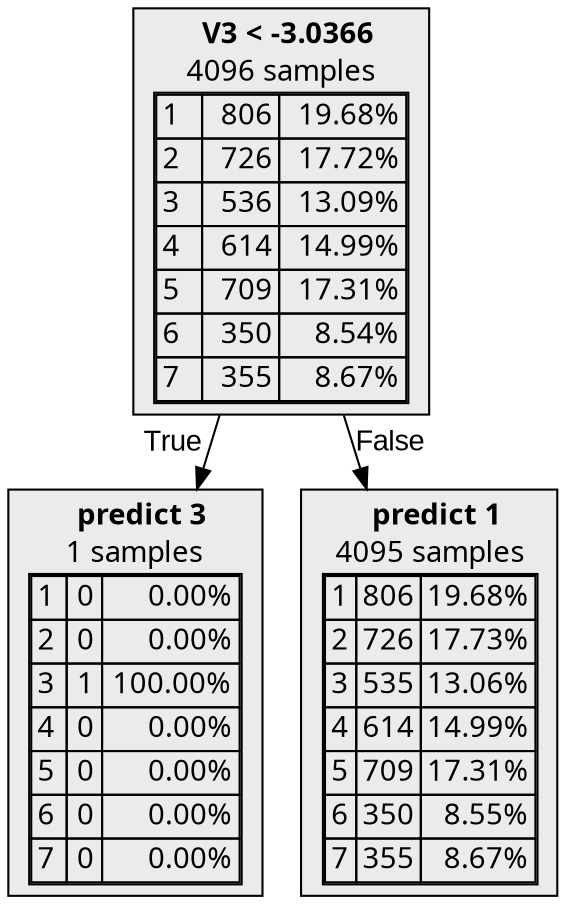 digraph {
    1 [label=<  <TABLE BORDER="0" CELLPADDING="0">
      <TR>
    <TD>
      <B>V3 &lt; -3.0366</B>
    </TD>
  </TR>

    <TR>
      <TD>4096 samples</TD>
    </TR>
    <TR>
  <TD>
    <TABLE CELLSPACING="0">
      
        <TR class="highlighted">
    <TD ALIGN="LEFT">1</TD>
    <TD ALIGN="RIGHT">806</TD>
    <TD ALIGN="RIGHT">19.68%</TD>
  </TR>
  <TR >
    <TD ALIGN="LEFT">2</TD>
    <TD ALIGN="RIGHT">726</TD>
    <TD ALIGN="RIGHT">17.72%</TD>
  </TR>
  <TR >
    <TD ALIGN="LEFT">3</TD>
    <TD ALIGN="RIGHT">536</TD>
    <TD ALIGN="RIGHT">13.09%</TD>
  </TR>
  <TR >
    <TD ALIGN="LEFT">4</TD>
    <TD ALIGN="RIGHT">614</TD>
    <TD ALIGN="RIGHT">14.99%</TD>
  </TR>
  <TR >
    <TD ALIGN="LEFT">5</TD>
    <TD ALIGN="RIGHT">709</TD>
    <TD ALIGN="RIGHT">17.31%</TD>
  </TR>
  <TR >
    <TD ALIGN="LEFT">6</TD>
    <TD ALIGN="RIGHT">350</TD>
    <TD ALIGN="RIGHT">8.54%</TD>
  </TR>
  <TR >
    <TD ALIGN="LEFT">7</TD>
    <TD ALIGN="RIGHT">355</TD>
    <TD ALIGN="RIGHT">8.67%</TD>
  </TR>

    </TABLE>
  </TD>
</TR>

  </TABLE>
>,fillcolor="#EBEBEB",shape=box,fontname="bold arial",style="filled"];
    1 -> 2 [labeldistance=2.5, labelangle=45, headlabel="True",fontname="arial"];
    1 -> 3 [labeldistance=2.5, labelangle=-45, headlabel="False",fontname="arial"];
    2 [label=<  <TABLE BORDER="0" CELLPADDING="0">
      <TR>
    <TD>
      <B>predict 3</B>
    </TD>
  </TR>

    <TR>
      <TD>1 samples</TD>
    </TR>
    <TR>
  <TD>
    <TABLE CELLSPACING="0">
      
        <TR >
    <TD ALIGN="LEFT">1</TD>
    <TD ALIGN="RIGHT">0</TD>
    <TD ALIGN="RIGHT">0.00%</TD>
  </TR>
  <TR >
    <TD ALIGN="LEFT">2</TD>
    <TD ALIGN="RIGHT">0</TD>
    <TD ALIGN="RIGHT">0.00%</TD>
  </TR>
  <TR class="highlighted">
    <TD ALIGN="LEFT">3</TD>
    <TD ALIGN="RIGHT">1</TD>
    <TD ALIGN="RIGHT">100.00%</TD>
  </TR>
  <TR >
    <TD ALIGN="LEFT">4</TD>
    <TD ALIGN="RIGHT">0</TD>
    <TD ALIGN="RIGHT">0.00%</TD>
  </TR>
  <TR >
    <TD ALIGN="LEFT">5</TD>
    <TD ALIGN="RIGHT">0</TD>
    <TD ALIGN="RIGHT">0.00%</TD>
  </TR>
  <TR >
    <TD ALIGN="LEFT">6</TD>
    <TD ALIGN="RIGHT">0</TD>
    <TD ALIGN="RIGHT">0.00%</TD>
  </TR>
  <TR >
    <TD ALIGN="LEFT">7</TD>
    <TD ALIGN="RIGHT">0</TD>
    <TD ALIGN="RIGHT">0.00%</TD>
  </TR>

    </TABLE>
  </TD>
</TR>

  </TABLE>
>,fillcolor="#EBEBEB",shape=box,fontname="bold arial",style="filled",color=black];
    3 [label=<  <TABLE BORDER="0" CELLPADDING="0">
      <TR>
    <TD>
      <B>predict 1</B>
    </TD>
  </TR>

    <TR>
      <TD>4095 samples</TD>
    </TR>
    <TR>
  <TD>
    <TABLE CELLSPACING="0">
      
        <TR class="highlighted">
    <TD ALIGN="LEFT">1</TD>
    <TD ALIGN="RIGHT">806</TD>
    <TD ALIGN="RIGHT">19.68%</TD>
  </TR>
  <TR >
    <TD ALIGN="LEFT">2</TD>
    <TD ALIGN="RIGHT">726</TD>
    <TD ALIGN="RIGHT">17.73%</TD>
  </TR>
  <TR >
    <TD ALIGN="LEFT">3</TD>
    <TD ALIGN="RIGHT">535</TD>
    <TD ALIGN="RIGHT">13.06%</TD>
  </TR>
  <TR >
    <TD ALIGN="LEFT">4</TD>
    <TD ALIGN="RIGHT">614</TD>
    <TD ALIGN="RIGHT">14.99%</TD>
  </TR>
  <TR >
    <TD ALIGN="LEFT">5</TD>
    <TD ALIGN="RIGHT">709</TD>
    <TD ALIGN="RIGHT">17.31%</TD>
  </TR>
  <TR >
    <TD ALIGN="LEFT">6</TD>
    <TD ALIGN="RIGHT">350</TD>
    <TD ALIGN="RIGHT">8.55%</TD>
  </TR>
  <TR >
    <TD ALIGN="LEFT">7</TD>
    <TD ALIGN="RIGHT">355</TD>
    <TD ALIGN="RIGHT">8.67%</TD>
  </TR>

    </TABLE>
  </TD>
</TR>

  </TABLE>
>,fillcolor="#EBEBEB",shape=box,fontname="bold arial",style="filled",color=black];
}
